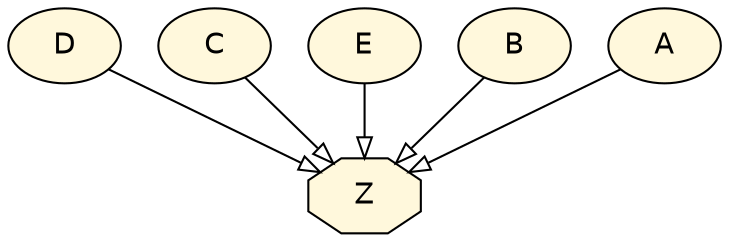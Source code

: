 digraph {
"fd699816-bd03-4617-bf71-d2c96db1a1ee" [label="D", shape=ellipse, style=filled, fillcolor=cornsilk, fontname=Helvetica];
"fd699816-bd03-4617-bf71-d2c96db1a1ee" -> "737ff217-3f7b-4dcc-a3ef-741f237f1c12" [taillabel="", arrowhead=onormal, fontname=Helvetica];
"737ff217-3f7b-4dcc-a3ef-741f237f1c12" [label="Z", shape=octagon, style=filled, fillcolor=cornsilk, fontname=Helvetica];
"0267ae2f-fa06-4675-b6ca-69ac0f94d276" [label="C", shape=ellipse, style=filled, fillcolor=cornsilk, fontname=Helvetica];
"0267ae2f-fa06-4675-b6ca-69ac0f94d276" -> "737ff217-3f7b-4dcc-a3ef-741f237f1c12" [taillabel="", arrowhead=onormal, fontname=Helvetica];
"cde6009a-82b1-49e1-bf4f-b778a813ba50" [label="E", shape=ellipse, style=filled, fillcolor=cornsilk, fontname=Helvetica];
"cde6009a-82b1-49e1-bf4f-b778a813ba50" -> "737ff217-3f7b-4dcc-a3ef-741f237f1c12" [taillabel="", arrowhead=onormal, fontname=Helvetica];
"872df149-cd18-476f-8386-f5a573aec4e7" [label="B", shape=ellipse, style=filled, fillcolor=cornsilk, fontname=Helvetica];
"872df149-cd18-476f-8386-f5a573aec4e7" -> "737ff217-3f7b-4dcc-a3ef-741f237f1c12" [taillabel="", arrowhead=onormal, fontname=Helvetica];
"4f11fd93-adfc-43a6-9393-97f1eb671dac" [label="A", shape=ellipse, style=filled, fillcolor=cornsilk, fontname=Helvetica];
"4f11fd93-adfc-43a6-9393-97f1eb671dac" -> "737ff217-3f7b-4dcc-a3ef-741f237f1c12" [taillabel="", arrowhead=onormal, fontname=Helvetica];
}
